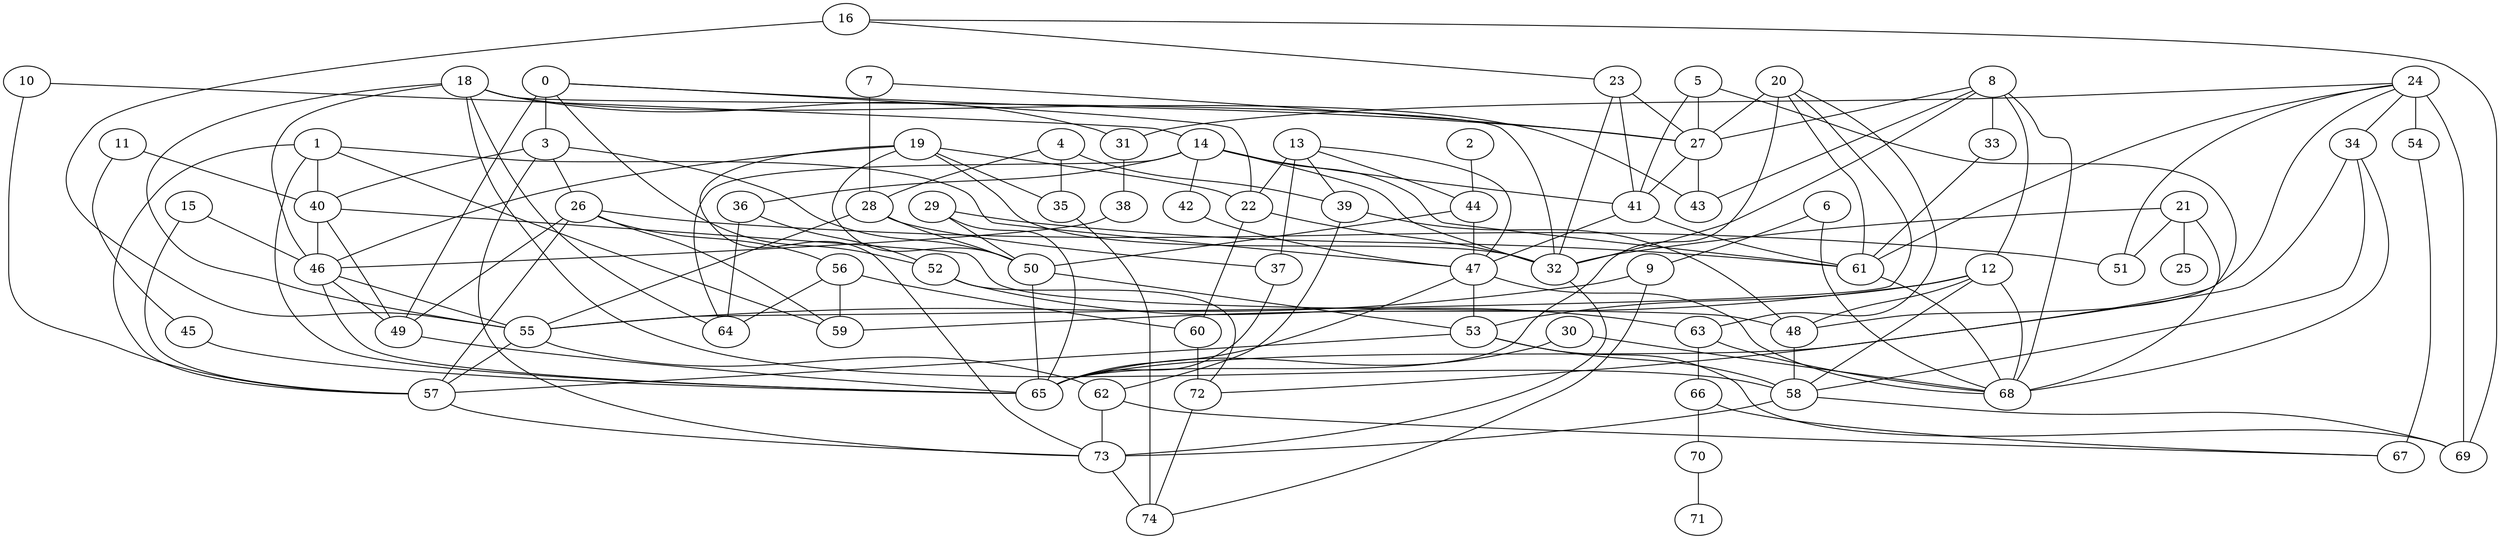 strict graph {
0;
1;
2;
3;
4;
5;
6;
7;
8;
9;
10;
11;
12;
13;
14;
15;
16;
18;
19;
20;
21;
22;
23;
24;
25;
26;
27;
28;
29;
30;
31;
32;
33;
34;
35;
36;
37;
38;
39;
40;
41;
42;
43;
44;
45;
46;
47;
48;
49;
50;
51;
52;
53;
54;
55;
56;
57;
58;
59;
60;
61;
62;
63;
64;
65;
66;
67;
68;
69;
70;
71;
72;
73;
74;
0 -- 3 [weight=2];
0 -- 22 [weight=7];
0 -- 27 [weight=1];
0 -- 49 [weight=9];
0 -- 52 [weight=2];
1 -- 40 [weight=10];
1 -- 47 [weight=2];
1 -- 57 [weight=6];
1 -- 59 [weight=3];
1 -- 65 [weight=7];
2 -- 44 [weight=2];
3 -- 26 [weight=1];
3 -- 40 [weight=8];
3 -- 50 [weight=2];
3 -- 73 [weight=9];
4 -- 28 [weight=1];
4 -- 35 [weight=3];
4 -- 39 [weight=10];
5 -- 27 [weight=3];
5 -- 41 [weight=4];
5 -- 72 [weight=3];
6 -- 9 [weight=9];
6 -- 68 [weight=3];
7 -- 27 [weight=5];
7 -- 28 [weight=7];
8 -- 12 [weight=5];
8 -- 27 [weight=9];
8 -- 32 [weight=1];
8 -- 33 [weight=5];
8 -- 43 [weight=6];
8 -- 68 [weight=9];
9 -- 55 [weight=10];
9 -- 74 [weight=4];
10 -- 14 [weight=2];
10 -- 57 [weight=1];
11 -- 40 [weight=5];
11 -- 45 [weight=2];
12 -- 48 [weight=7];
12 -- 53 [weight=8];
12 -- 58 [weight=7];
12 -- 59 [weight=10];
12 -- 68 [weight=3];
13 -- 22 [weight=9];
13 -- 37 [weight=7];
13 -- 39 [weight=2];
13 -- 44 [weight=9];
13 -- 47 [weight=4];
14 -- 32 [weight=5];
14 -- 36 [weight=1];
14 -- 41 [weight=9];
14 -- 42 [weight=6];
14 -- 61 [weight=6];
14 -- 64 [weight=5];
15 -- 46 [weight=4];
15 -- 57 [weight=7];
16 -- 23 [weight=4];
16 -- 55 [weight=8];
16 -- 69 [weight=4];
18 -- 31 [weight=7];
18 -- 32 [weight=5];
18 -- 43 [weight=5];
18 -- 46 [weight=9];
18 -- 55 [weight=5];
18 -- 58 [weight=4];
18 -- 64 [weight=9];
19 -- 22 [weight=1];
19 -- 32 [weight=3];
19 -- 35 [weight=6];
19 -- 46 [weight=2];
19 -- 50 [weight=8];
19 -- 73 [weight=1];
20 -- 27 [weight=8];
20 -- 55 [weight=7];
20 -- 61 [weight=2];
20 -- 63 [weight=2];
20 -- 65 [weight=9];
21 -- 25 [weight=6];
21 -- 32 [weight=10];
21 -- 51 [weight=1];
21 -- 68 [weight=5];
22 -- 32 [weight=9];
22 -- 60 [weight=5];
23 -- 27 [weight=10];
23 -- 32 [weight=7];
23 -- 41 [weight=5];
24 -- 31 [weight=4];
24 -- 34 [weight=8];
24 -- 48 [weight=1];
24 -- 51 [weight=3];
24 -- 54 [weight=10];
24 -- 61 [weight=2];
24 -- 69 [weight=10];
26 -- 49 [weight=9];
26 -- 51 [weight=2];
26 -- 56 [weight=5];
26 -- 57 [weight=7];
26 -- 59 [weight=2];
27 -- 41 [weight=5];
27 -- 43 [weight=2];
28 -- 37 [weight=7];
28 -- 50 [weight=3];
28 -- 55 [weight=4];
29 -- 50 [weight=3];
29 -- 61 [weight=7];
29 -- 65 [weight=4];
30 -- 65 [weight=5];
30 -- 68 [weight=8];
31 -- 38 [weight=4];
32 -- 73 [weight=7];
33 -- 61 [weight=2];
34 -- 58 [weight=2];
34 -- 65 [weight=2];
34 -- 68 [weight=3];
35 -- 74 [weight=7];
36 -- 52 [weight=3];
36 -- 64 [weight=9];
37 -- 65 [weight=10];
38 -- 46 [weight=7];
39 -- 48 [weight=2];
39 -- 62 [weight=8];
40 -- 46 [weight=9];
40 -- 48 [weight=2];
40 -- 49 [weight=10];
41 -- 47 [weight=8];
41 -- 61 [weight=8];
42 -- 47 [weight=8];
44 -- 47 [weight=9];
44 -- 50 [weight=7];
45 -- 65 [weight=4];
46 -- 49 [weight=9];
46 -- 55 [weight=8];
46 -- 65 [weight=7];
47 -- 53 [weight=5];
47 -- 65 [weight=6];
47 -- 68 [weight=2];
48 -- 58 [weight=8];
49 -- 65 [weight=6];
50 -- 53 [weight=6];
50 -- 65 [weight=9];
52 -- 63 [weight=2];
52 -- 72 [weight=1];
53 -- 57 [weight=7];
53 -- 58 [weight=10];
53 -- 69 [weight=6];
54 -- 67 [weight=9];
55 -- 57 [weight=1];
55 -- 62 [weight=3];
56 -- 59 [weight=10];
56 -- 60 [weight=1];
56 -- 64 [weight=8];
57 -- 73 [weight=1];
58 -- 69 [weight=4];
58 -- 73 [weight=5];
60 -- 72 [weight=10];
61 -- 68 [weight=10];
62 -- 67 [weight=1];
62 -- 73 [weight=2];
63 -- 66 [weight=9];
63 -- 68 [weight=10];
66 -- 67 [weight=1];
66 -- 70 [weight=3];
70 -- 71 [weight=1];
72 -- 74 [weight=4];
73 -- 74 [weight=2];
}
